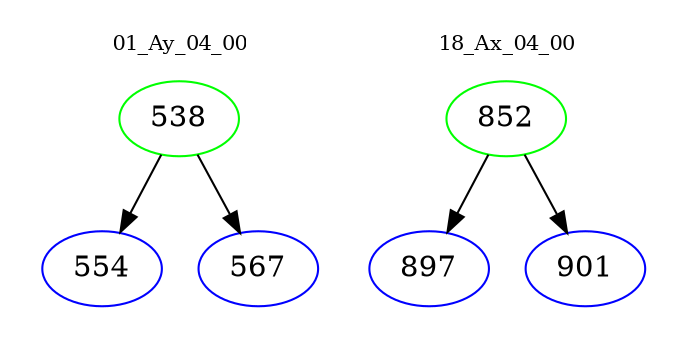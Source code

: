 digraph{
subgraph cluster_0 {
color = white
label = "01_Ay_04_00";
fontsize=10;
T0_538 [label="538", color="green"]
T0_538 -> T0_554 [color="black"]
T0_554 [label="554", color="blue"]
T0_538 -> T0_567 [color="black"]
T0_567 [label="567", color="blue"]
}
subgraph cluster_1 {
color = white
label = "18_Ax_04_00";
fontsize=10;
T1_852 [label="852", color="green"]
T1_852 -> T1_897 [color="black"]
T1_897 [label="897", color="blue"]
T1_852 -> T1_901 [color="black"]
T1_901 [label="901", color="blue"]
}
}
